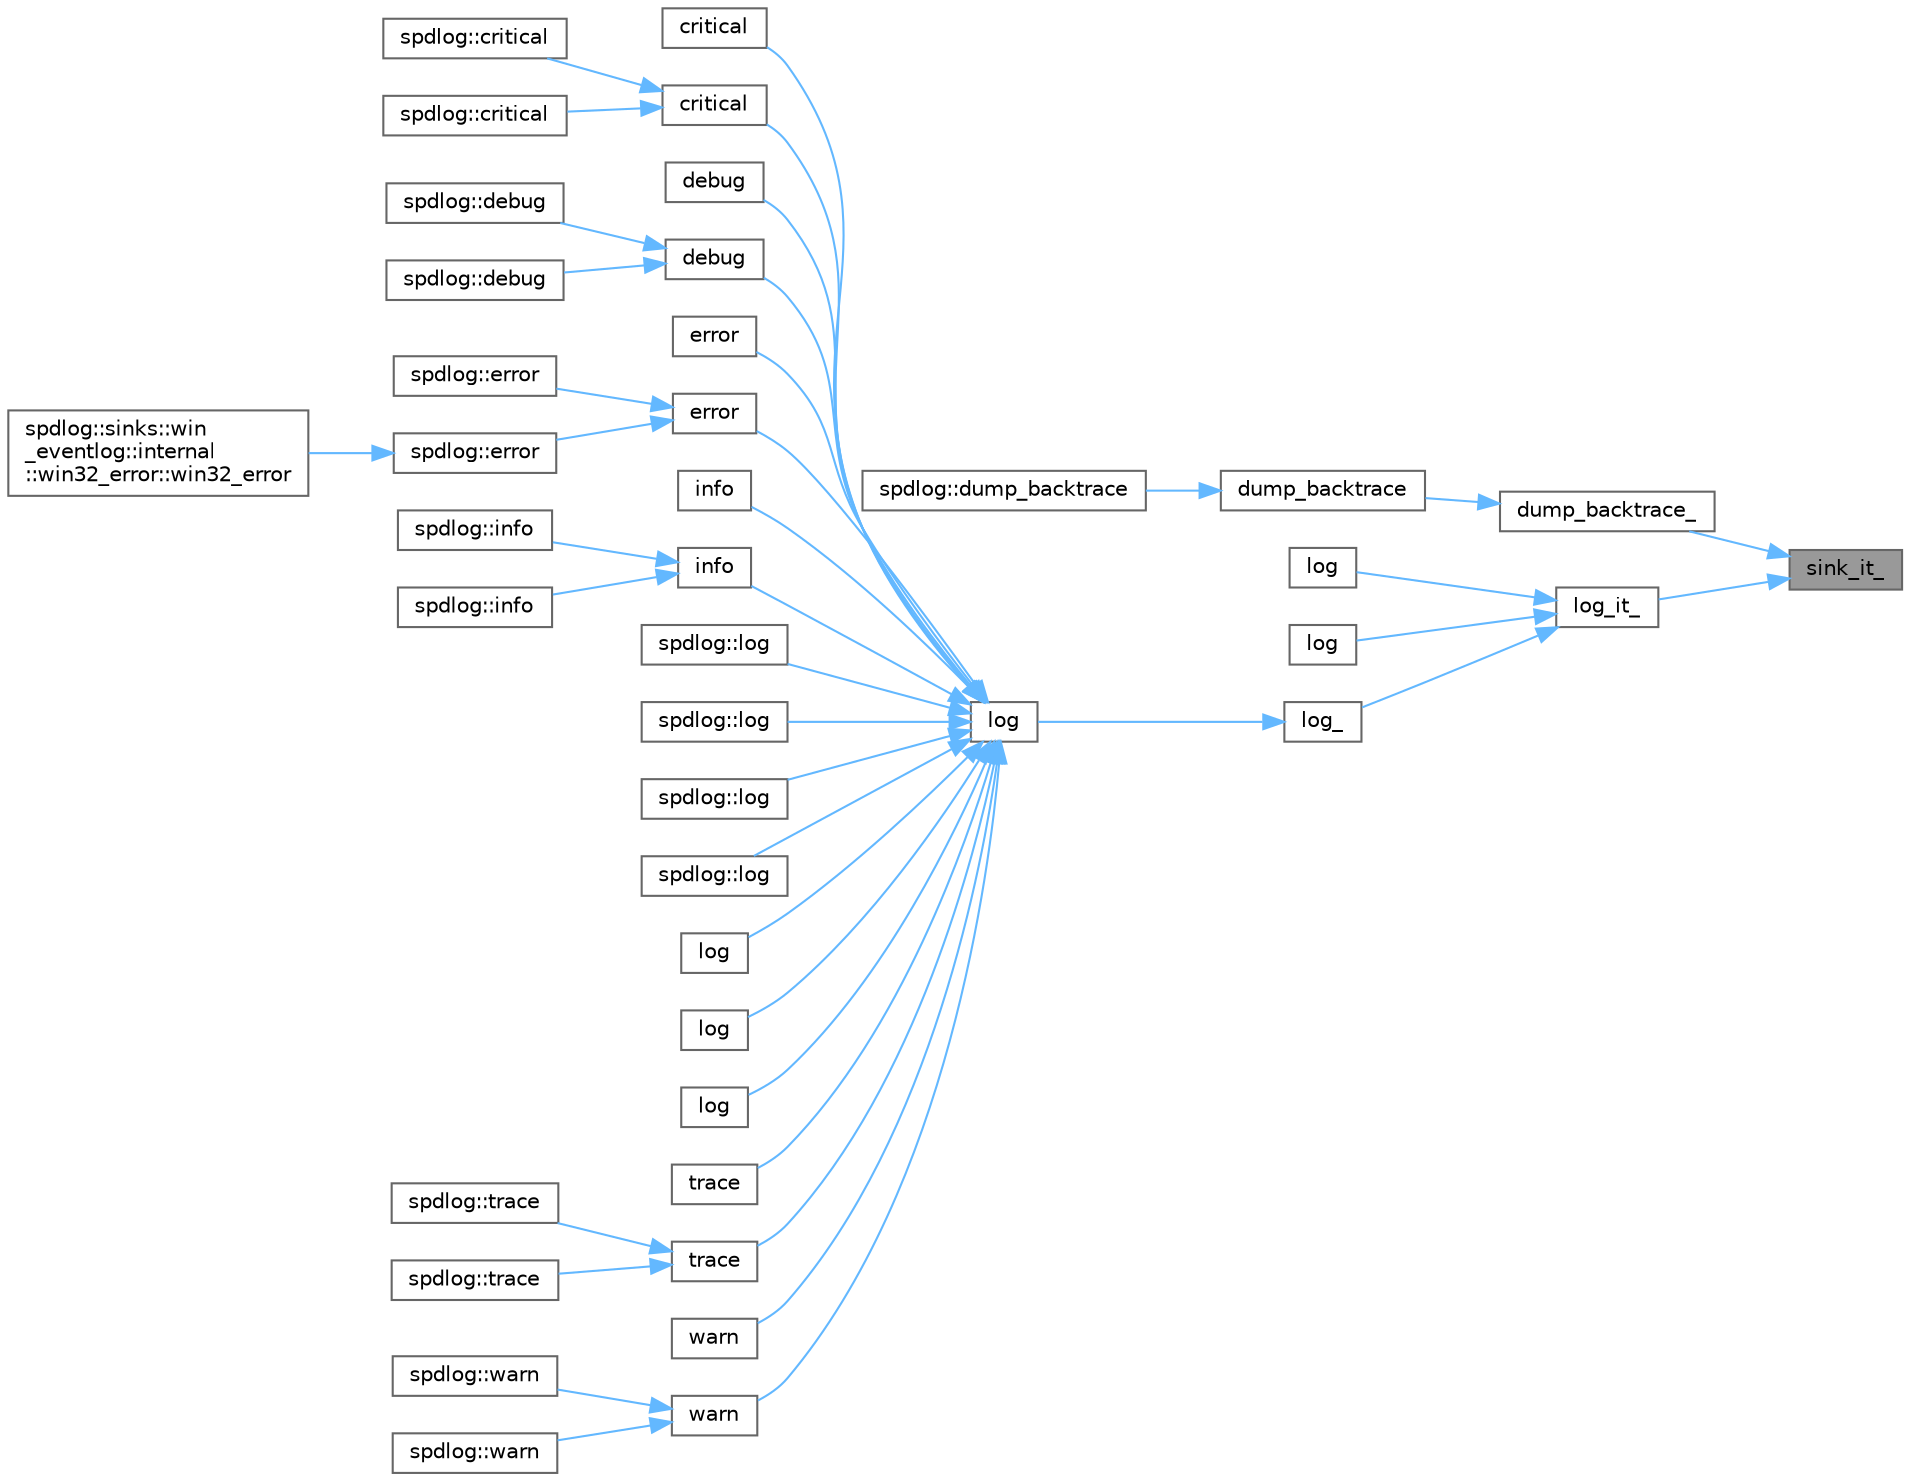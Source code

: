 digraph "sink_it_"
{
 // LATEX_PDF_SIZE
  bgcolor="transparent";
  edge [fontname=Helvetica,fontsize=10,labelfontname=Helvetica,labelfontsize=10];
  node [fontname=Helvetica,fontsize=10,shape=box,height=0.2,width=0.4];
  rankdir="RL";
  Node1 [id="Node000001",label="sink_it_",height=0.2,width=0.4,color="gray40", fillcolor="grey60", style="filled", fontcolor="black",tooltip=" "];
  Node1 -> Node2 [id="edge1_Node000001_Node000002",dir="back",color="steelblue1",style="solid",tooltip=" "];
  Node2 [id="Node000002",label="dump_backtrace_",height=0.2,width=0.4,color="grey40", fillcolor="white", style="filled",URL="$classspdlog_1_1logger.html#a23ba0c3457d5762c61e12d9a75d86870",tooltip=" "];
  Node2 -> Node3 [id="edge2_Node000002_Node000003",dir="back",color="steelblue1",style="solid",tooltip=" "];
  Node3 [id="Node000003",label="dump_backtrace",height=0.2,width=0.4,color="grey40", fillcolor="white", style="filled",URL="$classspdlog_1_1logger.html#af7505d94905d363a2bdb3e6fa057fc7b",tooltip=" "];
  Node3 -> Node4 [id="edge3_Node000003_Node000004",dir="back",color="steelblue1",style="solid",tooltip=" "];
  Node4 [id="Node000004",label="spdlog::dump_backtrace",height=0.2,width=0.4,color="grey40", fillcolor="white", style="filled",URL="$namespacespdlog.html#a926b904a27ac4fea7b8e8843594b8225",tooltip=" "];
  Node1 -> Node5 [id="edge4_Node000001_Node000005",dir="back",color="steelblue1",style="solid",tooltip=" "];
  Node5 [id="Node000005",label="log_it_",height=0.2,width=0.4,color="grey40", fillcolor="white", style="filled",URL="$classspdlog_1_1logger.html#ab28b7efee7a0ae5a2d07bbffae2b1194",tooltip=" "];
  Node5 -> Node6 [id="edge5_Node000005_Node000006",dir="back",color="steelblue1",style="solid",tooltip=" "];
  Node6 [id="Node000006",label="log",height=0.2,width=0.4,color="grey40", fillcolor="white", style="filled",URL="$classspdlog_1_1logger.html#a405508d145489c73fc6f78c5dbe257a4",tooltip=" "];
  Node5 -> Node7 [id="edge6_Node000005_Node000007",dir="back",color="steelblue1",style="solid",tooltip=" "];
  Node7 [id="Node000007",label="log",height=0.2,width=0.4,color="grey40", fillcolor="white", style="filled",URL="$classspdlog_1_1logger.html#a86b0c45abdd2ba2f8f14ead8a805eb00",tooltip=" "];
  Node5 -> Node8 [id="edge7_Node000005_Node000008",dir="back",color="steelblue1",style="solid",tooltip=" "];
  Node8 [id="Node000008",label="log_",height=0.2,width=0.4,color="grey40", fillcolor="white", style="filled",URL="$classspdlog_1_1logger.html#a376fb027fa103600bfcfcfe45fae4544",tooltip=" "];
  Node8 -> Node9 [id="edge8_Node000008_Node000009",dir="back",color="steelblue1",style="solid",tooltip=" "];
  Node9 [id="Node000009",label="log",height=0.2,width=0.4,color="grey40", fillcolor="white", style="filled",URL="$classspdlog_1_1logger.html#a9195194d3a0d4c6d4bd796099d8ff438",tooltip=" "];
  Node9 -> Node10 [id="edge9_Node000009_Node000010",dir="back",color="steelblue1",style="solid",tooltip=" "];
  Node10 [id="Node000010",label="critical",height=0.2,width=0.4,color="grey40", fillcolor="white", style="filled",URL="$classspdlog_1_1logger.html#ab6a163705b4b7b484edd55987a08f1d4",tooltip=" "];
  Node9 -> Node11 [id="edge10_Node000009_Node000011",dir="back",color="steelblue1",style="solid",tooltip=" "];
  Node11 [id="Node000011",label="critical",height=0.2,width=0.4,color="grey40", fillcolor="white", style="filled",URL="$classspdlog_1_1logger.html#a3bc38fe2e266cd88a11092ba276f0589",tooltip=" "];
  Node11 -> Node12 [id="edge11_Node000011_Node000012",dir="back",color="steelblue1",style="solid",tooltip=" "];
  Node12 [id="Node000012",label="spdlog::critical",height=0.2,width=0.4,color="grey40", fillcolor="white", style="filled",URL="$namespacespdlog.html#ab6a163705b4b7b484edd55987a08f1d4",tooltip=" "];
  Node11 -> Node13 [id="edge12_Node000011_Node000013",dir="back",color="steelblue1",style="solid",tooltip=" "];
  Node13 [id="Node000013",label="spdlog::critical",height=0.2,width=0.4,color="grey40", fillcolor="white", style="filled",URL="$namespacespdlog.html#a3bc38fe2e266cd88a11092ba276f0589",tooltip=" "];
  Node9 -> Node14 [id="edge13_Node000009_Node000014",dir="back",color="steelblue1",style="solid",tooltip=" "];
  Node14 [id="Node000014",label="debug",height=0.2,width=0.4,color="grey40", fillcolor="white", style="filled",URL="$classspdlog_1_1logger.html#a2888c4a560900eb6ea5954150356e38d",tooltip=" "];
  Node9 -> Node15 [id="edge14_Node000009_Node000015",dir="back",color="steelblue1",style="solid",tooltip=" "];
  Node15 [id="Node000015",label="debug",height=0.2,width=0.4,color="grey40", fillcolor="white", style="filled",URL="$classspdlog_1_1logger.html#a5f1e5b936d564ae9f562c0af8eb97f5e",tooltip=" "];
  Node15 -> Node16 [id="edge15_Node000015_Node000016",dir="back",color="steelblue1",style="solid",tooltip=" "];
  Node16 [id="Node000016",label="spdlog::debug",height=0.2,width=0.4,color="grey40", fillcolor="white", style="filled",URL="$namespacespdlog.html#a2888c4a560900eb6ea5954150356e38d",tooltip=" "];
  Node15 -> Node17 [id="edge16_Node000015_Node000017",dir="back",color="steelblue1",style="solid",tooltip=" "];
  Node17 [id="Node000017",label="spdlog::debug",height=0.2,width=0.4,color="grey40", fillcolor="white", style="filled",URL="$namespacespdlog.html#a5f1e5b936d564ae9f562c0af8eb97f5e",tooltip=" "];
  Node9 -> Node18 [id="edge17_Node000009_Node000018",dir="back",color="steelblue1",style="solid",tooltip=" "];
  Node18 [id="Node000018",label="error",height=0.2,width=0.4,color="grey40", fillcolor="white", style="filled",URL="$classspdlog_1_1logger.html#aa230e4955966f873faf46f689716dd13",tooltip=" "];
  Node9 -> Node19 [id="edge18_Node000009_Node000019",dir="back",color="steelblue1",style="solid",tooltip=" "];
  Node19 [id="Node000019",label="error",height=0.2,width=0.4,color="grey40", fillcolor="white", style="filled",URL="$classspdlog_1_1logger.html#adde4fa11bc7a2fe3f67c2bc42e9edd52",tooltip=" "];
  Node19 -> Node20 [id="edge19_Node000019_Node000020",dir="back",color="steelblue1",style="solid",tooltip=" "];
  Node20 [id="Node000020",label="spdlog::error",height=0.2,width=0.4,color="grey40", fillcolor="white", style="filled",URL="$namespacespdlog.html#aa230e4955966f873faf46f689716dd13",tooltip=" "];
  Node19 -> Node21 [id="edge20_Node000019_Node000021",dir="back",color="steelblue1",style="solid",tooltip=" "];
  Node21 [id="Node000021",label="spdlog::error",height=0.2,width=0.4,color="grey40", fillcolor="white", style="filled",URL="$namespacespdlog.html#adde4fa11bc7a2fe3f67c2bc42e9edd52",tooltip=" "];
  Node21 -> Node22 [id="edge21_Node000021_Node000022",dir="back",color="steelblue1",style="solid",tooltip=" "];
  Node22 [id="Node000022",label="spdlog::sinks::win\l_eventlog::internal\l::win32_error::win32_error",height=0.2,width=0.4,color="grey40", fillcolor="white", style="filled",URL="$structspdlog_1_1sinks_1_1win__eventlog_1_1internal_1_1win32__error.html#a06bf7b3cf016aef585915e38e5364fe4",tooltip=" "];
  Node9 -> Node23 [id="edge22_Node000009_Node000023",dir="back",color="steelblue1",style="solid",tooltip=" "];
  Node23 [id="Node000023",label="info",height=0.2,width=0.4,color="grey40", fillcolor="white", style="filled",URL="$classspdlog_1_1logger.html#a0ff25ac0956c7315e8d6ed3ab7a07fc2",tooltip=" "];
  Node9 -> Node24 [id="edge23_Node000009_Node000024",dir="back",color="steelblue1",style="solid",tooltip=" "];
  Node24 [id="Node000024",label="info",height=0.2,width=0.4,color="grey40", fillcolor="white", style="filled",URL="$classspdlog_1_1logger.html#a114ee73bc12b6420d35b08bc2909a374",tooltip=" "];
  Node24 -> Node25 [id="edge24_Node000024_Node000025",dir="back",color="steelblue1",style="solid",tooltip=" "];
  Node25 [id="Node000025",label="spdlog::info",height=0.2,width=0.4,color="grey40", fillcolor="white", style="filled",URL="$namespacespdlog.html#a0ff25ac0956c7315e8d6ed3ab7a07fc2",tooltip=" "];
  Node24 -> Node26 [id="edge25_Node000024_Node000026",dir="back",color="steelblue1",style="solid",tooltip=" "];
  Node26 [id="Node000026",label="spdlog::info",height=0.2,width=0.4,color="grey40", fillcolor="white", style="filled",URL="$namespacespdlog.html#a114ee73bc12b6420d35b08bc2909a374",tooltip=" "];
  Node9 -> Node27 [id="edge26_Node000009_Node000027",dir="back",color="steelblue1",style="solid",tooltip=" "];
  Node27 [id="Node000027",label="spdlog::log",height=0.2,width=0.4,color="grey40", fillcolor="white", style="filled",URL="$namespacespdlog.html#ad789b30e281156bdc664c3d1a19a2718",tooltip=" "];
  Node9 -> Node28 [id="edge27_Node000009_Node000028",dir="back",color="steelblue1",style="solid",tooltip=" "];
  Node28 [id="Node000028",label="spdlog::log",height=0.2,width=0.4,color="grey40", fillcolor="white", style="filled",URL="$namespacespdlog.html#a1e20e706a3605878def870ad0f334863",tooltip=" "];
  Node9 -> Node29 [id="edge28_Node000009_Node000029",dir="back",color="steelblue1",style="solid",tooltip=" "];
  Node29 [id="Node000029",label="spdlog::log",height=0.2,width=0.4,color="grey40", fillcolor="white", style="filled",URL="$namespacespdlog.html#a1cd8feeb2f5b10c2c9b91e4b5bad55d2",tooltip=" "];
  Node9 -> Node30 [id="edge29_Node000009_Node000030",dir="back",color="steelblue1",style="solid",tooltip=" "];
  Node30 [id="Node000030",label="spdlog::log",height=0.2,width=0.4,color="grey40", fillcolor="white", style="filled",URL="$namespacespdlog.html#ab9b3b6b35cdd9d51b6c45ac2b0707631",tooltip=" "];
  Node9 -> Node31 [id="edge30_Node000009_Node000031",dir="back",color="steelblue1",style="solid",tooltip=" "];
  Node31 [id="Node000031",label="log",height=0.2,width=0.4,color="grey40", fillcolor="white", style="filled",URL="$classspdlog_1_1logger.html#ad789b30e281156bdc664c3d1a19a2718",tooltip=" "];
  Node9 -> Node32 [id="edge31_Node000009_Node000032",dir="back",color="steelblue1",style="solid",tooltip=" "];
  Node32 [id="Node000032",label="log",height=0.2,width=0.4,color="grey40", fillcolor="white", style="filled",URL="$classspdlog_1_1logger.html#a1e20e706a3605878def870ad0f334863",tooltip=" "];
  Node9 -> Node33 [id="edge32_Node000009_Node000033",dir="back",color="steelblue1",style="solid",tooltip=" "];
  Node33 [id="Node000033",label="log",height=0.2,width=0.4,color="grey40", fillcolor="white", style="filled",URL="$classspdlog_1_1logger.html#a66d8a52d4086133d50fe6ea16ee946e6",tooltip=" "];
  Node9 -> Node34 [id="edge33_Node000009_Node000034",dir="back",color="steelblue1",style="solid",tooltip=" "];
  Node34 [id="Node000034",label="trace",height=0.2,width=0.4,color="grey40", fillcolor="white", style="filled",URL="$classspdlog_1_1logger.html#a5f1175d61d75e06c7f4068f51015a187",tooltip=" "];
  Node9 -> Node35 [id="edge34_Node000009_Node000035",dir="back",color="steelblue1",style="solid",tooltip=" "];
  Node35 [id="Node000035",label="trace",height=0.2,width=0.4,color="grey40", fillcolor="white", style="filled",URL="$classspdlog_1_1logger.html#a421f1f1832a21013959f201619192c6d",tooltip=" "];
  Node35 -> Node36 [id="edge35_Node000035_Node000036",dir="back",color="steelblue1",style="solid",tooltip=" "];
  Node36 [id="Node000036",label="spdlog::trace",height=0.2,width=0.4,color="grey40", fillcolor="white", style="filled",URL="$namespacespdlog.html#a5f1175d61d75e06c7f4068f51015a187",tooltip=" "];
  Node35 -> Node37 [id="edge36_Node000035_Node000037",dir="back",color="steelblue1",style="solid",tooltip=" "];
  Node37 [id="Node000037",label="spdlog::trace",height=0.2,width=0.4,color="grey40", fillcolor="white", style="filled",URL="$namespacespdlog.html#a421f1f1832a21013959f201619192c6d",tooltip=" "];
  Node9 -> Node38 [id="edge37_Node000009_Node000038",dir="back",color="steelblue1",style="solid",tooltip=" "];
  Node38 [id="Node000038",label="warn",height=0.2,width=0.4,color="grey40", fillcolor="white", style="filled",URL="$classspdlog_1_1logger.html#a996f741cd041b1322e70645d7cf4e3a2",tooltip=" "];
  Node9 -> Node39 [id="edge38_Node000009_Node000039",dir="back",color="steelblue1",style="solid",tooltip=" "];
  Node39 [id="Node000039",label="warn",height=0.2,width=0.4,color="grey40", fillcolor="white", style="filled",URL="$classspdlog_1_1logger.html#a204f40a9a17b0b0e07432edbebe58876",tooltip=" "];
  Node39 -> Node40 [id="edge39_Node000039_Node000040",dir="back",color="steelblue1",style="solid",tooltip=" "];
  Node40 [id="Node000040",label="spdlog::warn",height=0.2,width=0.4,color="grey40", fillcolor="white", style="filled",URL="$namespacespdlog.html#a996f741cd041b1322e70645d7cf4e3a2",tooltip=" "];
  Node39 -> Node41 [id="edge40_Node000039_Node000041",dir="back",color="steelblue1",style="solid",tooltip=" "];
  Node41 [id="Node000041",label="spdlog::warn",height=0.2,width=0.4,color="grey40", fillcolor="white", style="filled",URL="$namespacespdlog.html#a204f40a9a17b0b0e07432edbebe58876",tooltip=" "];
}
